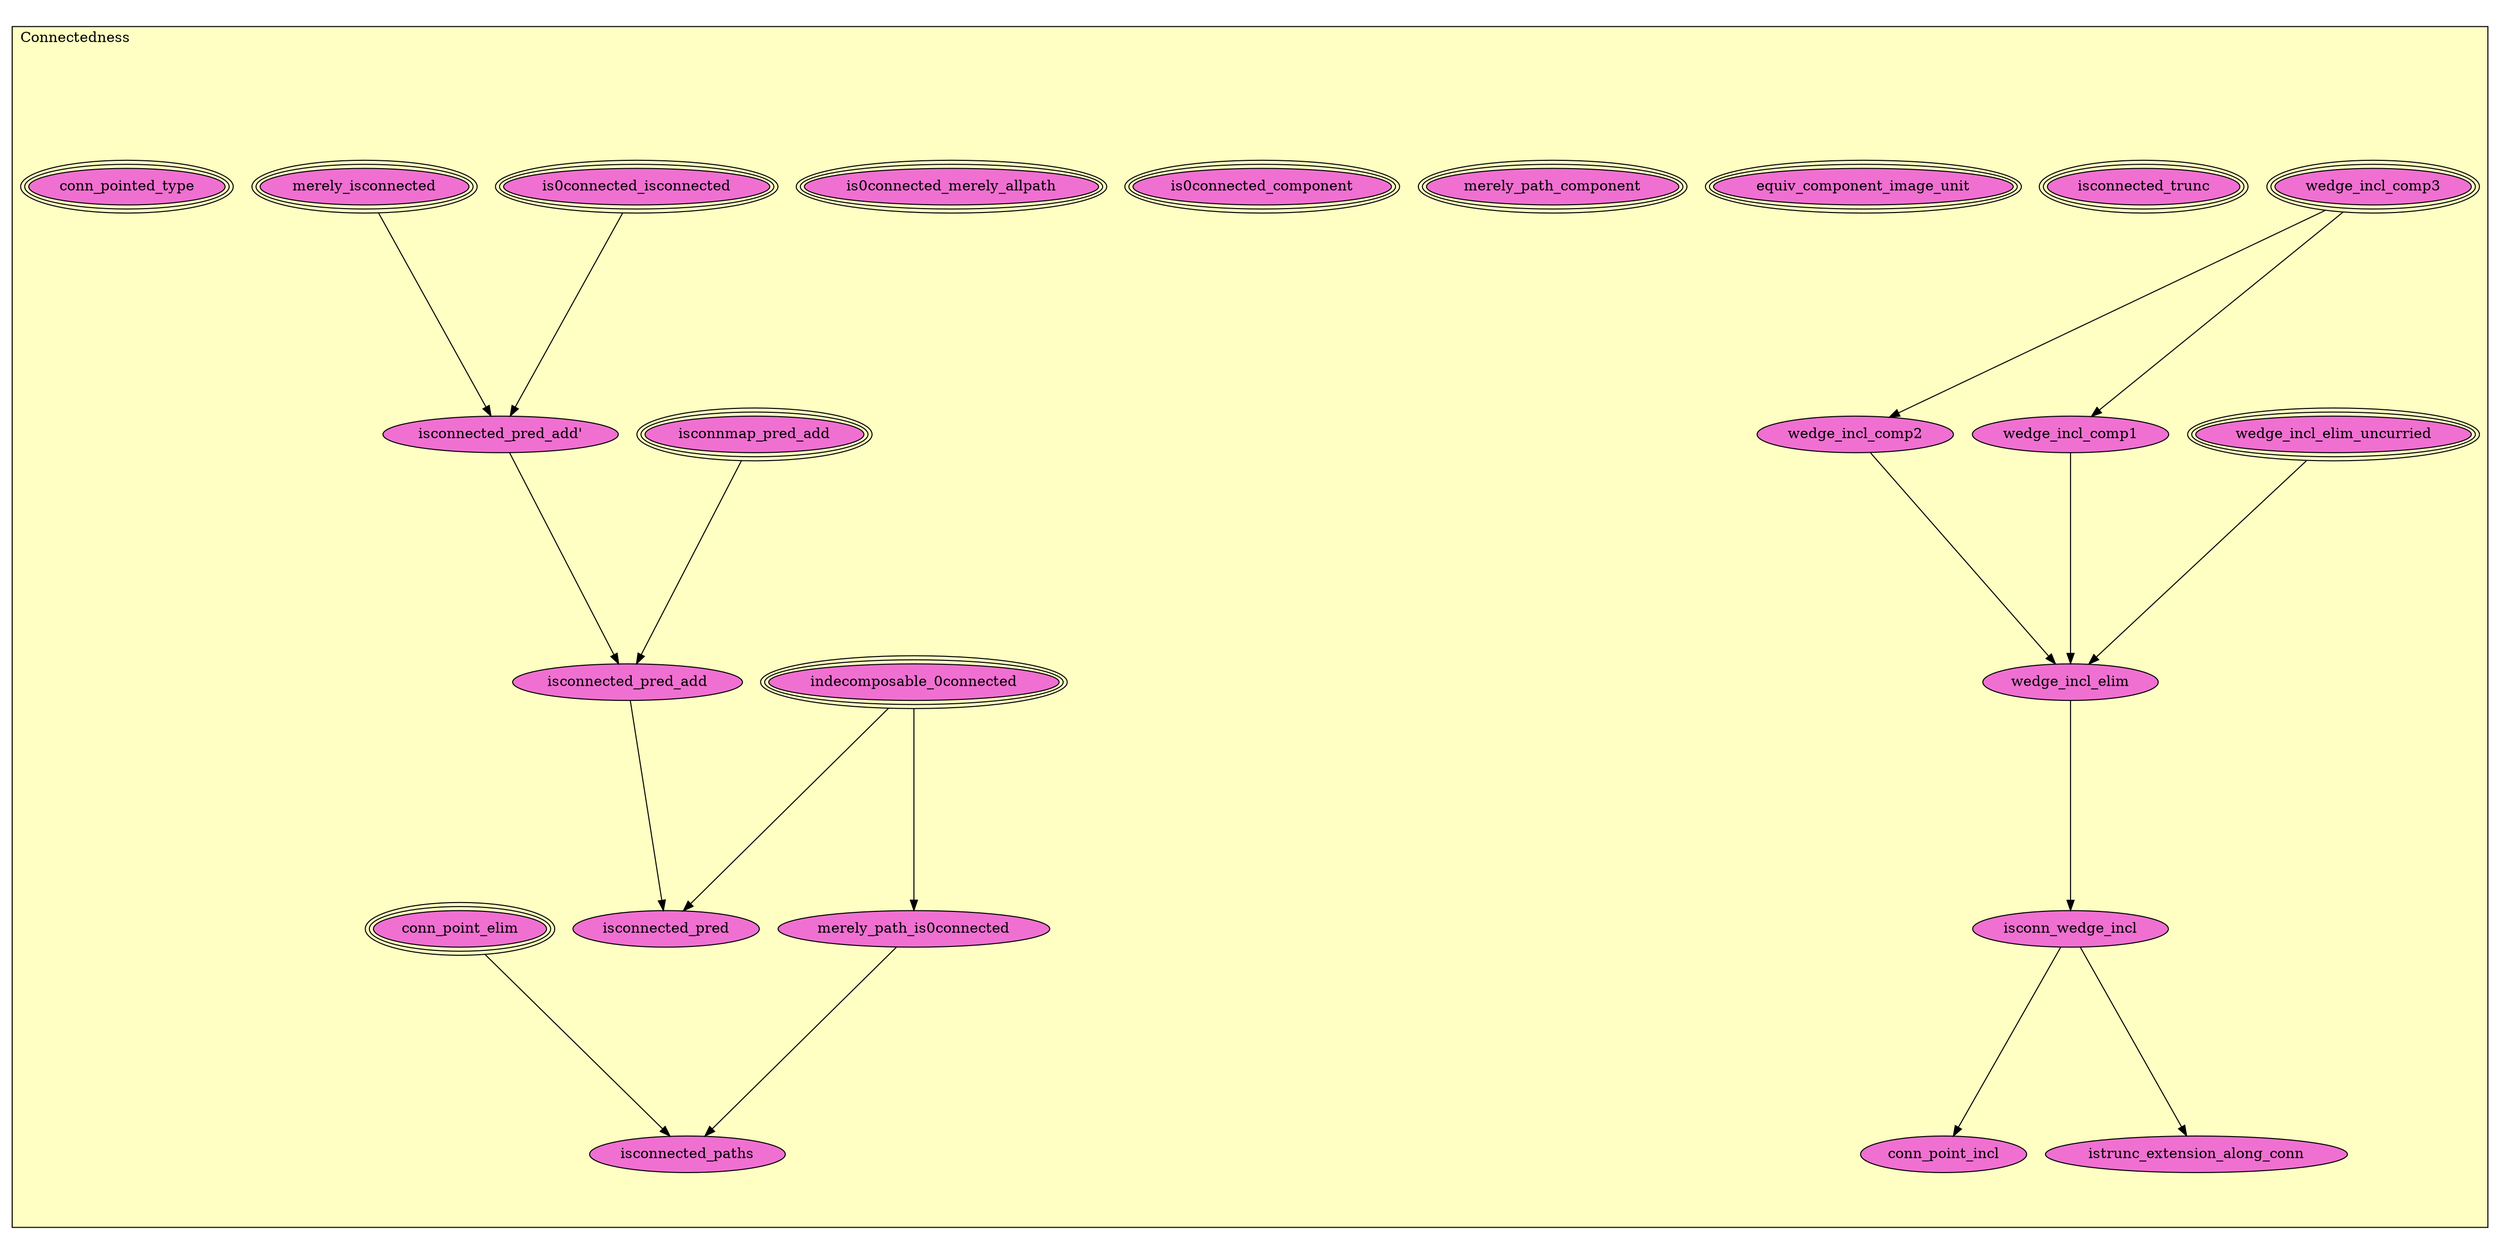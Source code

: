digraph HoTT_Truncations_Connectedness {
  graph [ratio=0.5]
  node [style=filled]
Connectedness_wedge_incl_elim_uncurried [label="wedge_incl_elim_uncurried", URL=<Connectedness.html#wedge_incl_elim_uncurried>, peripheries=3, fillcolor="#F070D1"] ;
Connectedness_wedge_incl_comp3 [label="wedge_incl_comp3", URL=<Connectedness.html#wedge_incl_comp3>, peripheries=3, fillcolor="#F070D1"] ;
Connectedness_wedge_incl_comp2 [label="wedge_incl_comp2", URL=<Connectedness.html#wedge_incl_comp2>, fillcolor="#F070D1"] ;
Connectedness_wedge_incl_comp1 [label="wedge_incl_comp1", URL=<Connectedness.html#wedge_incl_comp1>, fillcolor="#F070D1"] ;
Connectedness_wedge_incl_elim [label="wedge_incl_elim", URL=<Connectedness.html#wedge_incl_elim>, fillcolor="#F070D1"] ;
Connectedness_isconn_wedge_incl [label="isconn_wedge_incl", URL=<Connectedness.html#isconn_wedge_incl>, fillcolor="#F070D1"] ;
Connectedness_isconnected_trunc [label="isconnected_trunc", URL=<Connectedness.html#isconnected_trunc>, peripheries=3, fillcolor="#F070D1"] ;
Connectedness_indecomposable_0connected [label="indecomposable_0connected", URL=<Connectedness.html#indecomposable_0connected>, peripheries=3, fillcolor="#F070D1"] ;
Connectedness_equiv_component_image_unit [label="equiv_component_image_unit", URL=<Connectedness.html#equiv_component_image_unit>, peripheries=3, fillcolor="#F070D1"] ;
Connectedness_merely_path_component [label="merely_path_component", URL=<Connectedness.html#merely_path_component>, peripheries=3, fillcolor="#F070D1"] ;
Connectedness_is0connected_component [label="is0connected_component", URL=<Connectedness.html#is0connected_component>, peripheries=3, fillcolor="#F070D1"] ;
Connectedness_is0connected_merely_allpath [label="is0connected_merely_allpath", URL=<Connectedness.html#is0connected_merely_allpath>, peripheries=3, fillcolor="#F070D1"] ;
Connectedness_merely_path_is0connected [label="merely_path_is0connected", URL=<Connectedness.html#merely_path_is0connected>, fillcolor="#F070D1"] ;
Connectedness_isconnmap_pred_add [label="isconnmap_pred_add", URL=<Connectedness.html#isconnmap_pred_add>, peripheries=3, fillcolor="#F070D1"] ;
Connectedness_is0connected_isconnected [label="is0connected_isconnected", URL=<Connectedness.html#is0connected_isconnected>, peripheries=3, fillcolor="#F070D1"] ;
Connectedness_merely_isconnected [label="merely_isconnected", URL=<Connectedness.html#merely_isconnected>, peripheries=3, fillcolor="#F070D1"] ;
Connectedness_isconnected_pred_add_ [label="isconnected_pred_add'", URL=<Connectedness.html#isconnected_pred_add'>, fillcolor="#F070D1"] ;
Connectedness_isconnected_pred_add [label="isconnected_pred_add", URL=<Connectedness.html#isconnected_pred_add>, fillcolor="#F070D1"] ;
Connectedness_isconnected_pred [label="isconnected_pred", URL=<Connectedness.html#isconnected_pred>, fillcolor="#F070D1"] ;
Connectedness_conn_point_elim [label="conn_point_elim", URL=<Connectedness.html#conn_point_elim>, peripheries=3, fillcolor="#F070D1"] ;
Connectedness_conn_point_incl [label="conn_point_incl", URL=<Connectedness.html#conn_point_incl>, fillcolor="#F070D1"] ;
Connectedness_conn_pointed_type [label="conn_pointed_type", URL=<Connectedness.html#conn_pointed_type>, peripheries=3, fillcolor="#F070D1"] ;
Connectedness_isconnected_paths [label="isconnected_paths", URL=<Connectedness.html#isconnected_paths>, fillcolor="#F070D1"] ;
Connectedness_istrunc_extension_along_conn [label="istrunc_extension_along_conn", URL=<Connectedness.html#istrunc_extension_along_conn>, fillcolor="#F070D1"] ;
  Connectedness_wedge_incl_elim_uncurried -> Connectedness_wedge_incl_elim [] ;
  Connectedness_wedge_incl_comp3 -> Connectedness_wedge_incl_comp2 [] ;
  Connectedness_wedge_incl_comp3 -> Connectedness_wedge_incl_comp1 [] ;
  Connectedness_wedge_incl_comp2 -> Connectedness_wedge_incl_elim [] ;
  Connectedness_wedge_incl_comp1 -> Connectedness_wedge_incl_elim [] ;
  Connectedness_wedge_incl_elim -> Connectedness_isconn_wedge_incl [] ;
  Connectedness_isconn_wedge_incl -> Connectedness_conn_point_incl [] ;
  Connectedness_isconn_wedge_incl -> Connectedness_istrunc_extension_along_conn [] ;
  Connectedness_indecomposable_0connected -> Connectedness_merely_path_is0connected [] ;
  Connectedness_indecomposable_0connected -> Connectedness_isconnected_pred [] ;
  Connectedness_merely_path_is0connected -> Connectedness_isconnected_paths [] ;
  Connectedness_isconnmap_pred_add -> Connectedness_isconnected_pred_add [] ;
  Connectedness_is0connected_isconnected -> Connectedness_isconnected_pred_add_ [] ;
  Connectedness_merely_isconnected -> Connectedness_isconnected_pred_add_ [] ;
  Connectedness_isconnected_pred_add_ -> Connectedness_isconnected_pred_add [] ;
  Connectedness_isconnected_pred_add -> Connectedness_isconnected_pred [] ;
  Connectedness_conn_point_elim -> Connectedness_isconnected_paths [] ;
subgraph cluster_Connectedness { label="Connectedness"; fillcolor="#FFFFC3"; labeljust=l; style=filled 
Connectedness_istrunc_extension_along_conn; Connectedness_isconnected_paths; Connectedness_conn_pointed_type; Connectedness_conn_point_incl; Connectedness_conn_point_elim; Connectedness_isconnected_pred; Connectedness_isconnected_pred_add; Connectedness_isconnected_pred_add_; Connectedness_merely_isconnected; Connectedness_is0connected_isconnected; Connectedness_isconnmap_pred_add; Connectedness_merely_path_is0connected; Connectedness_is0connected_merely_allpath; Connectedness_is0connected_component; Connectedness_merely_path_component; Connectedness_equiv_component_image_unit; Connectedness_indecomposable_0connected; Connectedness_isconnected_trunc; Connectedness_isconn_wedge_incl; Connectedness_wedge_incl_elim; Connectedness_wedge_incl_comp1; Connectedness_wedge_incl_comp2; Connectedness_wedge_incl_comp3; Connectedness_wedge_incl_elim_uncurried; };
} /* END */
